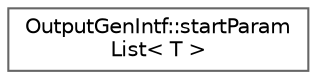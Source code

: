 digraph "Graphical Class Hierarchy"
{
 // INTERACTIVE_SVG=YES
 // LATEX_PDF_SIZE
  bgcolor="transparent";
  edge [fontname=Helvetica,fontsize=10,labelfontname=Helvetica,labelfontsize=10];
  node [fontname=Helvetica,fontsize=10,shape=box,height=0.2,width=0.4];
  rankdir="LR";
  Node0 [label="OutputGenIntf::startParam\lList\< T \>",height=0.2,width=0.4,color="grey40", fillcolor="white", style="filled",URL="$d2/de1/struct_output_gen_intf_1_1start_param_list.html",tooltip=" "];
}
